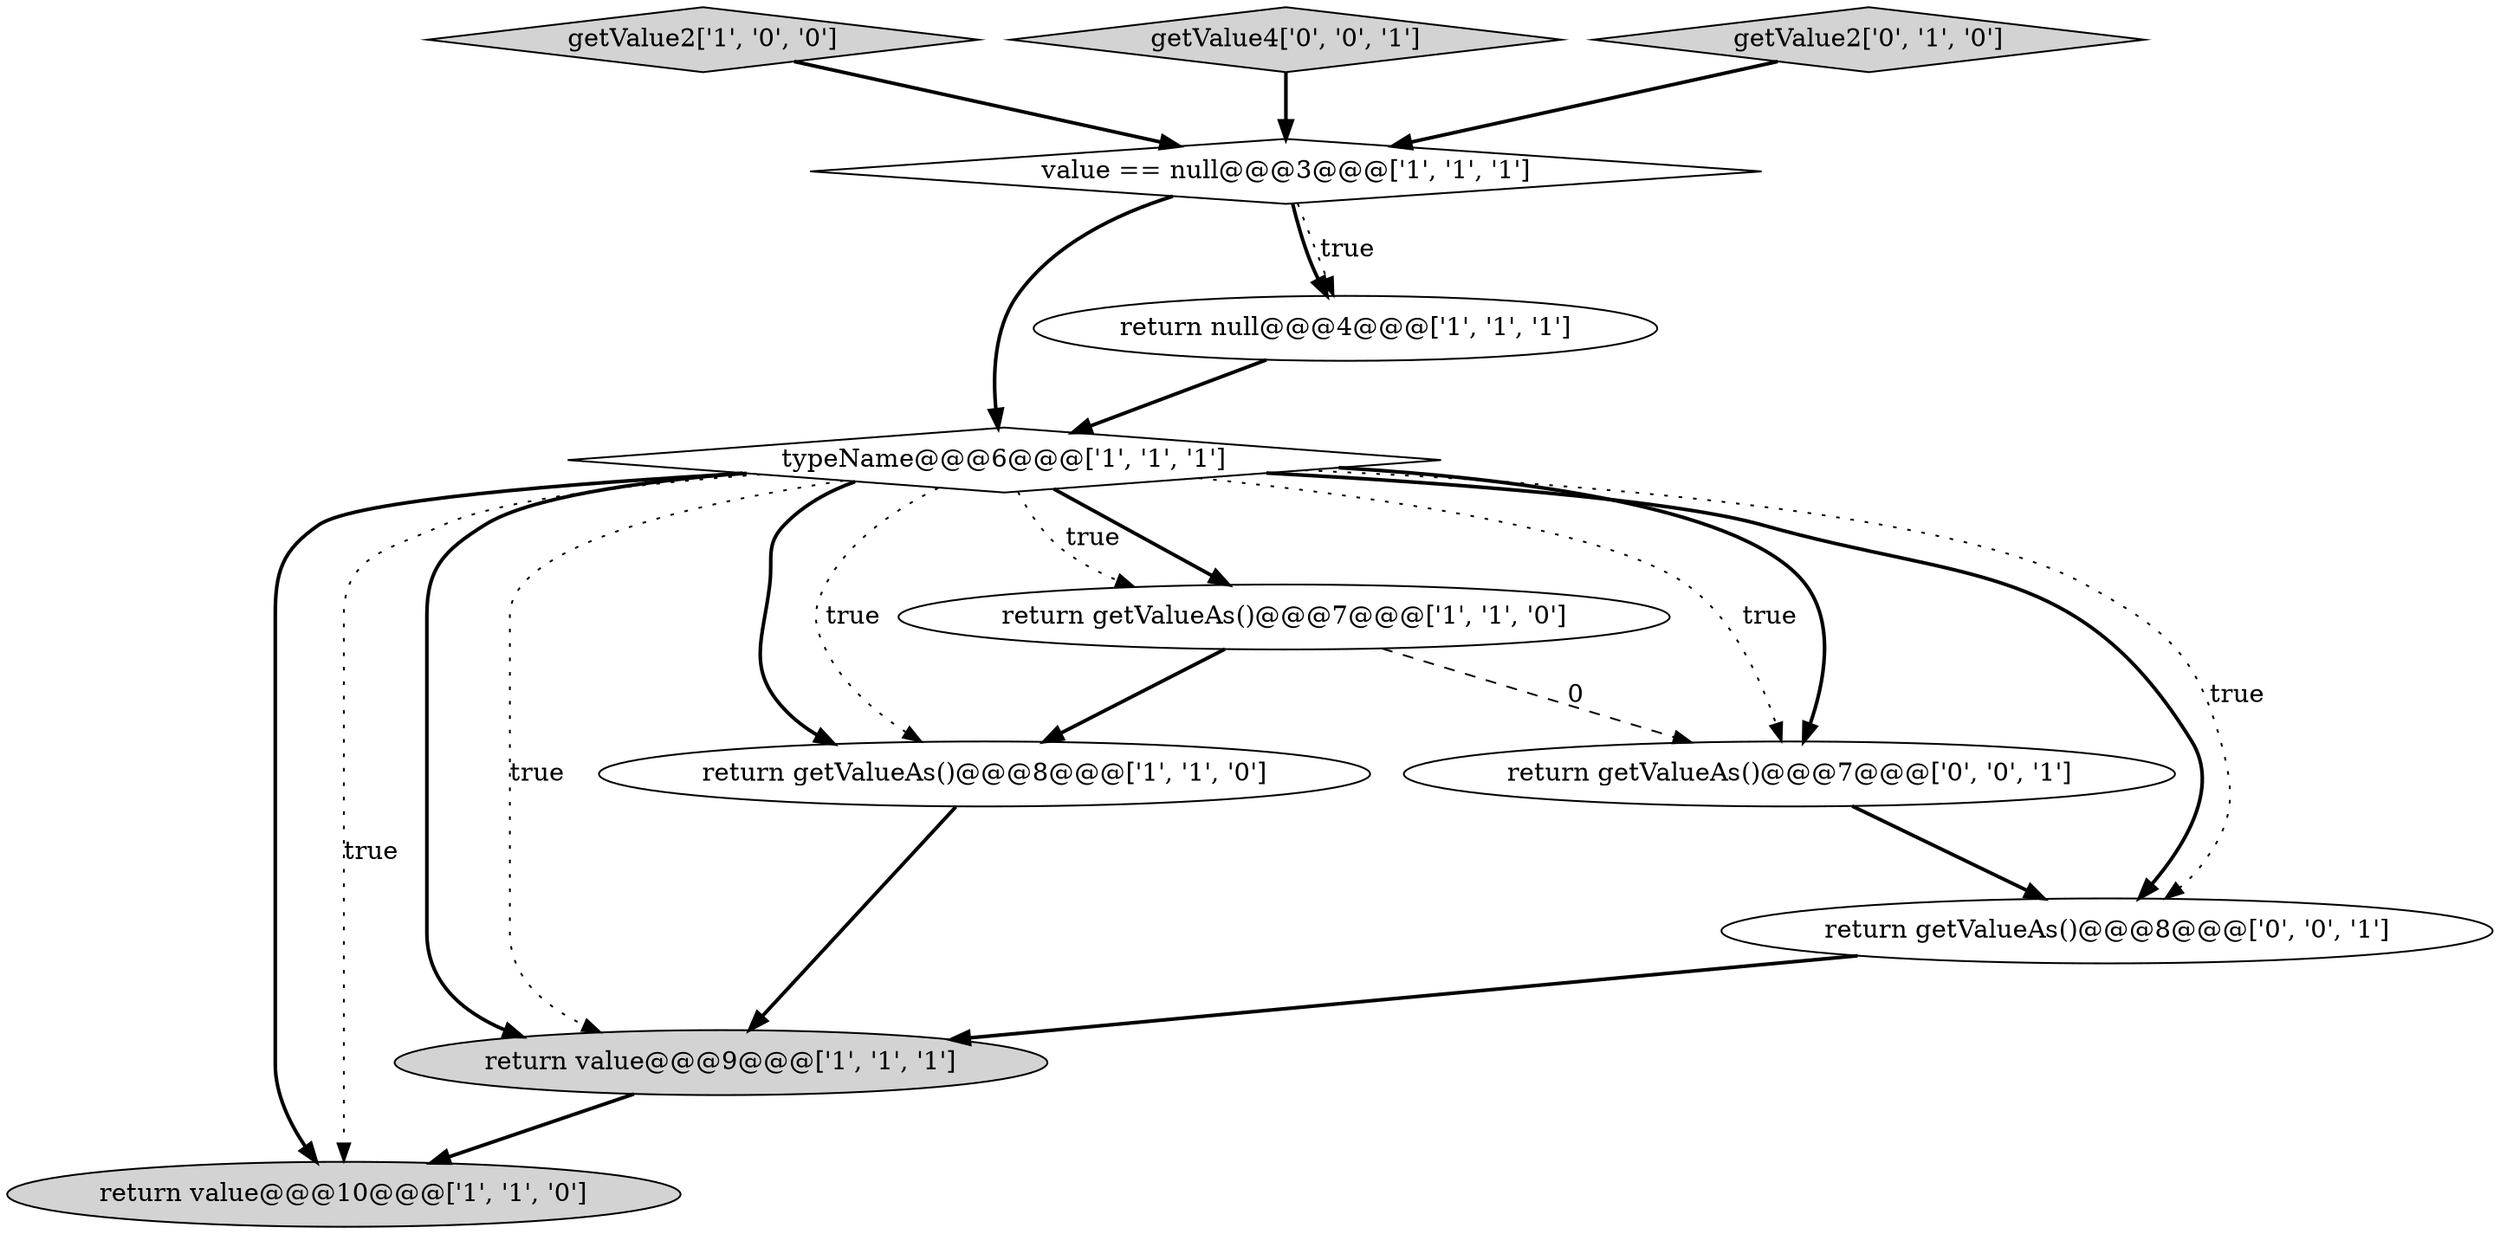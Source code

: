 digraph {
7 [style = filled, label = "getValue2['1', '0', '0']", fillcolor = lightgray, shape = diamond image = "AAA0AAABBB1BBB"];
1 [style = filled, label = "value == null@@@3@@@['1', '1', '1']", fillcolor = white, shape = diamond image = "AAA0AAABBB1BBB"];
6 [style = filled, label = "typeName@@@6@@@['1', '1', '1']", fillcolor = white, shape = diamond image = "AAA0AAABBB1BBB"];
3 [style = filled, label = "return null@@@4@@@['1', '1', '1']", fillcolor = white, shape = ellipse image = "AAA0AAABBB1BBB"];
9 [style = filled, label = "getValue4['0', '0', '1']", fillcolor = lightgray, shape = diamond image = "AAA0AAABBB3BBB"];
0 [style = filled, label = "return getValueAs()@@@8@@@['1', '1', '0']", fillcolor = white, shape = ellipse image = "AAA0AAABBB1BBB"];
4 [style = filled, label = "return getValueAs()@@@7@@@['1', '1', '0']", fillcolor = white, shape = ellipse image = "AAA0AAABBB1BBB"];
10 [style = filled, label = "return getValueAs()@@@7@@@['0', '0', '1']", fillcolor = white, shape = ellipse image = "AAA0AAABBB3BBB"];
11 [style = filled, label = "return getValueAs()@@@8@@@['0', '0', '1']", fillcolor = white, shape = ellipse image = "AAA0AAABBB3BBB"];
8 [style = filled, label = "getValue2['0', '1', '0']", fillcolor = lightgray, shape = diamond image = "AAA0AAABBB2BBB"];
5 [style = filled, label = "return value@@@10@@@['1', '1', '0']", fillcolor = lightgray, shape = ellipse image = "AAA0AAABBB1BBB"];
2 [style = filled, label = "return value@@@9@@@['1', '1', '1']", fillcolor = lightgray, shape = ellipse image = "AAA0AAABBB1BBB"];
7->1 [style = bold, label=""];
0->2 [style = bold, label=""];
1->3 [style = bold, label=""];
3->6 [style = bold, label=""];
6->0 [style = bold, label=""];
11->2 [style = bold, label=""];
4->0 [style = bold, label=""];
6->2 [style = bold, label=""];
1->3 [style = dotted, label="true"];
6->10 [style = dotted, label="true"];
8->1 [style = bold, label=""];
6->4 [style = bold, label=""];
6->5 [style = bold, label=""];
6->2 [style = dotted, label="true"];
1->6 [style = bold, label=""];
6->4 [style = dotted, label="true"];
6->11 [style = bold, label=""];
6->10 [style = bold, label=""];
6->0 [style = dotted, label="true"];
6->11 [style = dotted, label="true"];
9->1 [style = bold, label=""];
4->10 [style = dashed, label="0"];
6->5 [style = dotted, label="true"];
2->5 [style = bold, label=""];
10->11 [style = bold, label=""];
}

